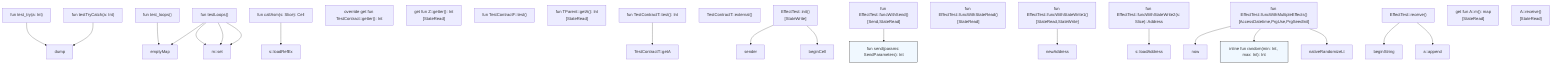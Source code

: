 graph TD
    node_12["inline fun random(min: Int, max: Int): Int"]
    node_15["fun send(params: SendParameters): Int"]
    node_17["fun test_try(a: Int)"]
    node_18["fun test_loops()"]
    node_19["fun testTryCatch(a: Int)"]
    node_20["fun testLoops()"]
    node_21["fun callAsm(s: Slice): Cell"]
    node_22["override get fun TestContract::getter(): Int"]
    node_23["get fun Z::getter(): Int
[StateRead<a>]"]
    node_24["fun TestContractF::test()"]
    node_25["fun TParent::getA(): Int
[StateRead<a>]"]
    node_26["fun TestContractT::test(): Int"]
    node_27["TestContractT::external()"]
    node_28["EffectTest::init()
[StateWrite<addr,b,s>]"]
    node_29["fun EffectTest::funcWithSend()
[Send,StateRead<addr>]"]
    node_30["fun EffectTest::funcWithStateRead()
[StateRead<addr>]"]
    node_31["fun EffectTest::funcWithStateWrite1()
[StateRead<b,addr,s>,StateWrite<addr>]"]
    node_32["fun EffectTest::funcWithStateWrite2(s: Slice): Address"]
    node_33["fun EffectTest::funcWithMultipleEffects()
[AccessDatetime,PrgUse,PrgSeedInit]"]
    node_34["EffectTest::receive()"]
    node_35["get fun A::m(): map<Int, Int>
[StateRead<m>]"]
    node_36["A::receive()
[StateRead<m>]"]
    node_40["dump"]
    node_41["emptyMap"]
    node_42["m::set"]
    node_43["s::loadRefEx"]
    node_44["TestContractT::getA"]
    node_45["sender"]
    node_46["beginCell"]
    node_47["newAddress"]
    node_48["s::loadAddress"]
    node_49["now"]
    node_50["nativeRandomizeLt"]
    node_51["beginString"]
    node_52["a::append"]
    node_17 --> node_40
    node_18 --> node_41
    node_19 --> node_40
    node_20 --> node_41
    node_20 --> node_42
    node_20 --> node_42
    node_20 --> node_42
    node_21 --> node_43
    node_26 --> node_44
    node_28 --> node_45
    node_28 --> node_46
    node_29 --> node_15
    node_31 --> node_47
    node_32 --> node_48
    node_33 --> node_49
    node_33 --> node_12
    node_33 --> node_50
    node_34 --> node_51
    node_34 --> node_52
    style node_12 fill:#F0F8FF,stroke:#000,stroke-width:1px;
    style node_15 fill:#F0F8FF,stroke:#000,stroke-width:1px;